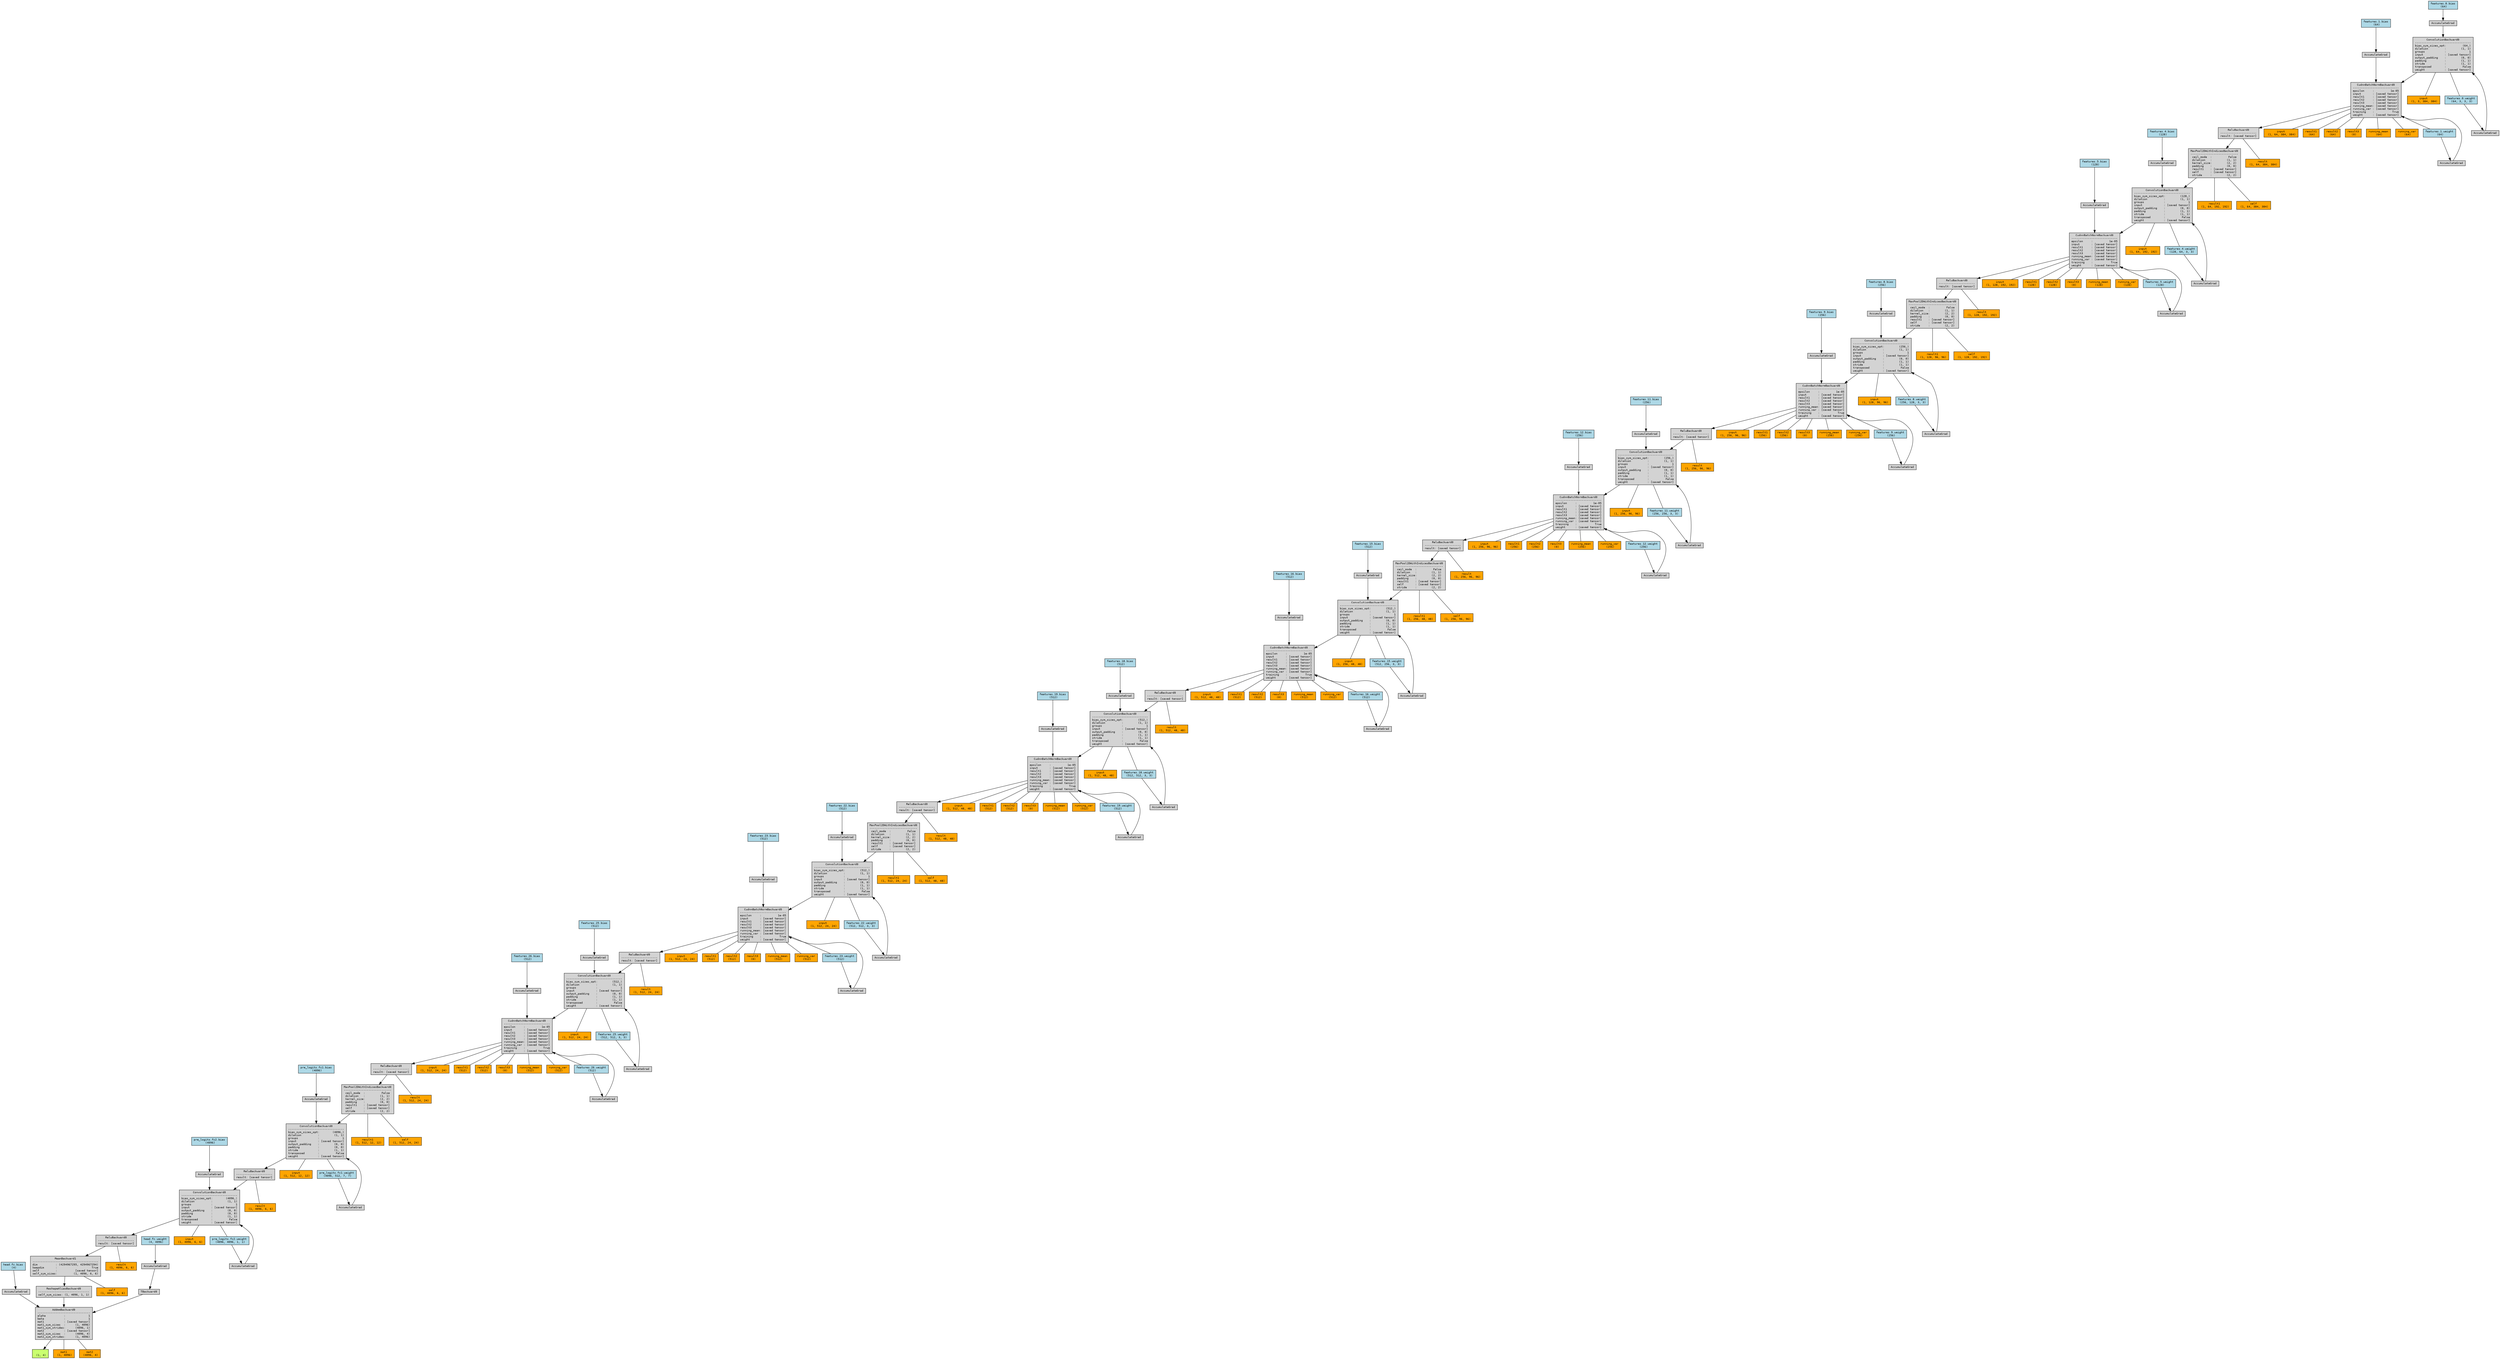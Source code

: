 digraph {
	graph [size="63.75,63.75"]
	node [align=left fontname=monospace fontsize=10 height=0.2 ranksep=0.1 shape=box style=filled]
	3107046514640 [label="
 (1, 4)" fillcolor=darkolivegreen1]
	3107047484496 -> 3107046510560 [dir=none]
	3107046510560 [label="mat1
 (1, 4096)" fillcolor=orange]
	3107047484496 -> 3107046514560 [dir=none]
	3107046514560 [label="mat2
 (4096, 4)" fillcolor=orange]
	3107047484496 [label="AddmmBackward0
--------------------------------
alpha           :              1
beta            :              1
mat1            : [saved tensor]
mat1_sym_sizes  :      (1, 4096)
mat1_sym_strides:      (4096, 1)
mat2            : [saved tensor]
mat2_sym_sizes  :      (4096, 4)
mat2_sym_strides:      (1, 4096)"]
	3107047488192 -> 3107047484496
	3106060824912 [label="head.fc.bias
 (4)" fillcolor=lightblue]
	3106060824912 -> 3107047488192
	3107047488192 [label=AccumulateGrad]
	3107047473696 -> 3107047484496
	3107047473696 [label="ReshapeAliasBackward0
-------------------------------
self_sym_sizes: (1, 4096, 1, 1)"]
	3107047488432 -> 3107047473696
	3107047488432 -> 3107046506640 [dir=none]
	3107046506640 [label="self
 (1, 4096, 6, 6)" fillcolor=orange]
	3107047488432 [label="MeanBackward1
----------------------------------------
dim           : (4294967295, 4294967294)
keepdim       :                     True
self          :           [saved tensor]
self_sym_sizes:          (1, 4096, 6, 6)"]
	3107047473984 -> 3107047488432
	3107047473984 -> 3107046513440 [dir=none]
	3107046513440 [label="result
 (1, 4096, 6, 6)" fillcolor=orange]
	3107047473984 [label="ReluBackward0
----------------------
result: [saved tensor]"]
	3107047473264 -> 3107047473984
	3107047473264 -> 3107046521680 [dir=none]
	3107046521680 [label="input
 (1, 4096, 6, 6)" fillcolor=orange]
	3107047473264 -> 3106060818032 [dir=none]
	3106060818032 [label="weight
 (4096, 4096, 1, 1)" fillcolor=orange]
	3107047473264 [label="ConvolutionBackward0
----------------------------------
bias_sym_sizes_opt:        (4096,)
dilation          :         (1, 1)
groups            :              1
input             : [saved tensor]
output_padding    :         (0, 0)
padding           :         (0, 0)
stride            :         (1, 1)
transposed        :          False
weight            : [saved tensor]"]
	3107047474320 -> 3107047473264
	3107047474320 -> 3107046513280 [dir=none]
	3107046513280 [label="result
 (1, 4096, 6, 6)" fillcolor=orange]
	3107047474320 [label="ReluBackward0
----------------------
result: [saved tensor]"]
	3107047474704 -> 3107047474320
	3107047474704 -> 3107046506560 [dir=none]
	3107046506560 [label="input
 (1, 512, 12, 12)" fillcolor=orange]
	3107047474704 -> 3106060818272 [dir=none]
	3106060818272 [label="weight
 (4096, 512, 7, 7)" fillcolor=orange]
	3107047474704 [label="ConvolutionBackward0
----------------------------------
bias_sym_sizes_opt:        (4096,)
dilation          :         (1, 1)
groups            :              1
input             : [saved tensor]
output_padding    :         (0, 0)
padding           :         (0, 0)
stride            :         (1, 1)
transposed        :          False
weight            : [saved tensor]"]
	3107047474896 -> 3107047474704
	3107047474896 -> 3107046518880 [dir=none]
	3107046518880 [label="result1
 (1, 512, 12, 12)" fillcolor=orange]
	3107047474896 -> 3107046509920 [dir=none]
	3107046509920 [label="self
 (1, 512, 24, 24)" fillcolor=orange]
	3107047474896 [label="MaxPool2DWithIndicesBackward0
-----------------------------
ceil_mode  :          False
dilation   :         (1, 1)
kernel_size:         (2, 2)
padding    :         (0, 0)
result1    : [saved tensor]
self       : [saved tensor]
stride     :         (2, 2)"]
	3107047483488 -> 3107047474896
	3107047483488 -> 3107046516240 [dir=none]
	3107046516240 [label="result
 (1, 512, 24, 24)" fillcolor=orange]
	3107047483488 [label="ReluBackward0
----------------------
result: [saved tensor]"]
	3107047477344 -> 3107047483488
	3107047477344 -> 3107046510080 [dir=none]
	3107046510080 [label="input
 (1, 512, 24, 24)" fillcolor=orange]
	3107047477344 -> 3107046516720 [dir=none]
	3107046516720 [label="result1
 (512)" fillcolor=orange]
	3107047477344 -> 3107046514320 [dir=none]
	3107046514320 [label="result2
 (512)" fillcolor=orange]
	3107047477344 -> 3107046506880 [dir=none]
	3107046506880 [label="result3
 (0)" fillcolor=orange]
	3107047477344 -> 3106060812752 [dir=none]
	3106060812752 [label="running_mean
 (512)" fillcolor=orange]
	3107047477344 -> 3106060818592 [dir=none]
	3106060818592 [label="running_var
 (512)" fillcolor=orange]
	3107047477344 -> 3106060825472 [dir=none]
	3106060825472 [label="weight
 (512)" fillcolor=orange]
	3107047477344 [label="CudnnBatchNormBackward0
----------------------------
epsilon     :          1e-05
input       : [saved tensor]
result1     : [saved tensor]
result2     : [saved tensor]
result3     : [saved tensor]
running_mean: [saved tensor]
running_var : [saved tensor]
training    :           True
weight      : [saved tensor]"]
	3107047476096 -> 3107047477344
	3107047476096 -> 3107046510400 [dir=none]
	3107046510400 [label="input
 (1, 512, 24, 24)" fillcolor=orange]
	3107047476096 -> 3106060812432 [dir=none]
	3106060812432 [label="weight
 (512, 512, 3, 3)" fillcolor=orange]
	3107047476096 [label="ConvolutionBackward0
----------------------------------
bias_sym_sizes_opt:         (512,)
dilation          :         (1, 1)
groups            :              1
input             : [saved tensor]
output_padding    :         (0, 0)
padding           :         (1, 1)
stride            :         (1, 1)
transposed        :          False
weight            : [saved tensor]"]
	3107047476336 -> 3107047476096
	3107047476336 -> 3107046508480 [dir=none]
	3107046508480 [label="result
 (1, 512, 24, 24)" fillcolor=orange]
	3107047476336 [label="ReluBackward0
----------------------
result: [saved tensor]"]
	3107047477056 -> 3107047476336
	3107047477056 -> 3107046510240 [dir=none]
	3107046510240 [label="input
 (1, 512, 24, 24)" fillcolor=orange]
	3107047477056 -> 3107046508160 [dir=none]
	3107046508160 [label="result1
 (512)" fillcolor=orange]
	3107047477056 -> 3107046517120 [dir=none]
	3107046517120 [label="result2
 (512)" fillcolor=orange]
	3107047477056 -> 3107046508320 [dir=none]
	3107046508320 [label="result3
 (0)" fillcolor=orange]
	3107047477056 -> 3106060825872 [dir=none]
	3106060825872 [label="running_mean
 (512)" fillcolor=orange]
	3107047477056 -> 3106060825792 [dir=none]
	3106060825792 [label="running_var
 (512)" fillcolor=orange]
	3107047477056 -> 3106060818752 [dir=none]
	3106060818752 [label="weight
 (512)" fillcolor=orange]
	3107047477056 [label="CudnnBatchNormBackward0
----------------------------
epsilon     :          1e-05
input       : [saved tensor]
result1     : [saved tensor]
result2     : [saved tensor]
result3     : [saved tensor]
running_mean: [saved tensor]
running_var : [saved tensor]
training    :           True
weight      : [saved tensor]"]
	3107047477872 -> 3107047477056
	3107047477872 -> 3107046522080 [dir=none]
	3107046522080 [label="input
 (1, 512, 24, 24)" fillcolor=orange]
	3107047477872 -> 3106060825712 [dir=none]
	3106060825712 [label="weight
 (512, 512, 3, 3)" fillcolor=orange]
	3107047477872 [label="ConvolutionBackward0
----------------------------------
bias_sym_sizes_opt:         (512,)
dilation          :         (1, 1)
groups            :              1
input             : [saved tensor]
output_padding    :         (0, 0)
padding           :         (1, 1)
stride            :         (1, 1)
transposed        :          False
weight            : [saved tensor]"]
	3107047478832 -> 3107047477872
	3107047478832 -> 3107046508640 [dir=none]
	3107046508640 [label="result1
 (1, 512, 24, 24)" fillcolor=orange]
	3107047478832 -> 3107046515120 [dir=none]
	3107046515120 [label="self
 (1, 512, 48, 48)" fillcolor=orange]
	3107047478832 [label="MaxPool2DWithIndicesBackward0
-----------------------------
ceil_mode  :          False
dilation   :         (1, 1)
kernel_size:         (2, 2)
padding    :         (0, 0)
result1    : [saved tensor]
self       : [saved tensor]
stride     :         (2, 2)"]
	3107047485408 -> 3107047478832
	3107047485408 -> 3107046508800 [dir=none]
	3107046508800 [label="result
 (1, 512, 48, 48)" fillcolor=orange]
	3107047485408 [label="ReluBackward0
----------------------
result: [saved tensor]"]
	3107047489248 -> 3107047485408
	3107047489248 -> 3107046513840 [dir=none]
	3107046513840 [label="input
 (1, 512, 48, 48)" fillcolor=orange]
	3107047489248 -> 3106906386928 [dir=none]
	3106906386928 [label="result1
 (512)" fillcolor=orange]
	3107047489248 -> 3107046507520 [dir=none]
	3107046507520 [label="result2
 (512)" fillcolor=orange]
	3107047489248 -> 3107046507200 [dir=none]
	3107046507200 [label="result3
 (0)" fillcolor=orange]
	3107047489248 -> 3106060813232 [dir=none]
	3106060813232 [label="running_mean
 (512)" fillcolor=orange]
	3107047489248 -> 3106060818912 [dir=none]
	3106060818912 [label="running_var
 (512)" fillcolor=orange]
	3107047489248 -> 3106060826112 [dir=none]
	3106060826112 [label="weight
 (512)" fillcolor=orange]
	3107047489248 [label="CudnnBatchNormBackward0
----------------------------
epsilon     :          1e-05
input       : [saved tensor]
result1     : [saved tensor]
result2     : [saved tensor]
result3     : [saved tensor]
running_mean: [saved tensor]
running_var : [saved tensor]
training    :           True
weight      : [saved tensor]"]
	3107047486608 -> 3107047489248
	3107047486608 -> 3107046514480 [dir=none]
	3107046514480 [label="input
 (1, 512, 48, 48)" fillcolor=orange]
	3107047486608 -> 3106060813072 [dir=none]
	3106060813072 [label="weight
 (512, 512, 3, 3)" fillcolor=orange]
	3107047486608 [label="ConvolutionBackward0
----------------------------------
bias_sym_sizes_opt:         (512,)
dilation          :         (1, 1)
groups            :              1
input             : [saved tensor]
output_padding    :         (0, 0)
padding           :         (1, 1)
stride            :         (1, 1)
transposed        :          False
weight            : [saved tensor]"]
	3107047488960 -> 3107047486608
	3107047488960 -> 3107046507680 [dir=none]
	3107046507680 [label="result
 (1, 512, 48, 48)" fillcolor=orange]
	3107047488960 [label="ReluBackward0
----------------------
result: [saved tensor]"]
	3107047487328 -> 3107047488960
	3107047487328 -> 3107046521280 [dir=none]
	3107046521280 [label="input
 (1, 512, 48, 48)" fillcolor=orange]
	3107047487328 -> 3107046512880 [dir=none]
	3107046512880 [label="result1
 (512)" fillcolor=orange]
	3107047487328 -> 3107046507040 [dir=none]
	3107046507040 [label="result2
 (512)" fillcolor=orange]
	3107047487328 -> 3107046522160 [dir=none]
	3107046522160 [label="result3
 (0)" fillcolor=orange]
	3107047487328 -> 3106060826512 [dir=none]
	3106060826512 [label="running_mean
 (512)" fillcolor=orange]
	3107047487328 -> 3106060826272 [dir=none]
	3106060826272 [label="running_var
 (512)" fillcolor=orange]
	3107047487328 -> 3106060819232 [dir=none]
	3106060819232 [label="weight
 (512)" fillcolor=orange]
	3107047487328 [label="CudnnBatchNormBackward0
----------------------------
epsilon     :          1e-05
input       : [saved tensor]
result1     : [saved tensor]
result2     : [saved tensor]
result3     : [saved tensor]
running_mean: [saved tensor]
running_var : [saved tensor]
training    :           True
weight      : [saved tensor]"]
	3107047487280 -> 3107047487328
	3107047487280 -> 3107046513360 [dir=none]
	3107046513360 [label="input
 (1, 256, 48, 48)" fillcolor=orange]
	3107047487280 -> 3106060826192 [dir=none]
	3106060826192 [label="weight
 (512, 256, 3, 3)" fillcolor=orange]
	3107047487280 [label="ConvolutionBackward0
----------------------------------
bias_sym_sizes_opt:         (512,)
dilation          :         (1, 1)
groups            :              1
input             : [saved tensor]
output_padding    :         (0, 0)
padding           :         (1, 1)
stride            :         (1, 1)
transposed        :          False
weight            : [saved tensor]"]
	3107047486368 -> 3107047487280
	3107047486368 -> 3107046509600 [dir=none]
	3107046509600 [label="result1
 (1, 256, 48, 48)" fillcolor=orange]
	3107047486368 -> 3107046514800 [dir=none]
	3107046514800 [label="self
 (1, 256, 96, 96)" fillcolor=orange]
	3107047486368 [label="MaxPool2DWithIndicesBackward0
-----------------------------
ceil_mode  :          False
dilation   :         (1, 1)
kernel_size:         (2, 2)
padding    :         (0, 0)
result1    : [saved tensor]
self       : [saved tensor]
stride     :         (2, 2)"]
	3107047485792 -> 3107047486368
	3107047485792 -> 3107046514160 [dir=none]
	3107046514160 [label="result
 (1, 256, 96, 96)" fillcolor=orange]
	3107047485792 [label="ReluBackward0
----------------------
result: [saved tensor]"]
	3107047484016 -> 3107047485792
	3107047484016 -> 3107046514000 [dir=none]
	3107046514000 [label="input
 (1, 256, 96, 96)" fillcolor=orange]
	3107047484016 -> 3107046522800 [dir=none]
	3107046522800 [label="result1
 (256)" fillcolor=orange]
	3107047484016 -> 3107046507360 [dir=none]
	3107046507360 [label="result2
 (256)" fillcolor=orange]
	3107047484016 -> 3107046511200 [dir=none]
	3107046511200 [label="result3
 (0)" fillcolor=orange]
	3107047484016 -> 3106060813712 [dir=none]
	3106060813712 [label="running_mean
 (256)" fillcolor=orange]
	3107047484016 -> 3106060819552 [dir=none]
	3106060819552 [label="running_var
 (256)" fillcolor=orange]
	3107047484016 -> 3106060826432 [dir=none]
	3106060826432 [label="weight
 (256)" fillcolor=orange]
	3107047484016 [label="CudnnBatchNormBackward0
----------------------------
epsilon     :          1e-05
input       : [saved tensor]
result1     : [saved tensor]
result2     : [saved tensor]
result3     : [saved tensor]
running_mean: [saved tensor]
running_var : [saved tensor]
training    :           True
weight      : [saved tensor]"]
	3107047484352 -> 3107047484016
	3107047484352 -> 3107046511440 [dir=none]
	3107046511440 [label="input
 (1, 256, 96, 96)" fillcolor=orange]
	3107047484352 -> 3106060813392 [dir=none]
	3106060813392 [label="weight
 (256, 256, 3, 3)" fillcolor=orange]
	3107047484352 [label="ConvolutionBackward0
----------------------------------
bias_sym_sizes_opt:         (256,)
dilation          :         (1, 1)
groups            :              1
input             : [saved tensor]
output_padding    :         (0, 0)
padding           :         (1, 1)
stride            :         (1, 1)
transposed        :          False
weight            : [saved tensor]"]
	3107047484112 -> 3107047484352
	3107047484112 -> 3107046517600 [dir=none]
	3107046517600 [label="result
 (1, 256, 96, 96)" fillcolor=orange]
	3107047484112 [label="ReluBackward0
----------------------
result: [saved tensor]"]
	3107047483392 -> 3107047484112
	3107047483392 -> 3107046521840 [dir=none]
	3107046521840 [label="input
 (1, 256, 96, 96)" fillcolor=orange]
	3107047483392 -> 3107046518240 [dir=none]
	3107046518240 [label="result1
 (256)" fillcolor=orange]
	3107047483392 -> 3107046506720 [dir=none]
	3107046506720 [label="result2
 (256)" fillcolor=orange]
	3107047483392 -> 3107046520960 [dir=none]
	3107046520960 [label="result3
 (0)" fillcolor=orange]
	3107047483392 -> 3106060820112 [dir=none]
	3106060820112 [label="running_mean
 (256)" fillcolor=orange]
	3107047483392 -> 3106060826752 [dir=none]
	3106060826752 [label="running_var
 (256)" fillcolor=orange]
	3107047483392 -> 3106060819712 [dir=none]
	3106060819712 [label="weight
 (256)" fillcolor=orange]
	3107047483392 [label="CudnnBatchNormBackward0
----------------------------
epsilon     :          1e-05
input       : [saved tensor]
result1     : [saved tensor]
result2     : [saved tensor]
result3     : [saved tensor]
running_mean: [saved tensor]
running_var : [saved tensor]
training    :           True
weight      : [saved tensor]"]
	3107047482192 -> 3107047483392
	3107047482192 -> 3107046511920 [dir=none]
	3107046511920 [label="input
 (1, 128, 96, 96)" fillcolor=orange]
	3107047482192 -> 3106060826672 [dir=none]
	3106060826672 [label="weight
 (256, 128, 3, 3)" fillcolor=orange]
	3107047482192 [label="ConvolutionBackward0
----------------------------------
bias_sym_sizes_opt:         (256,)
dilation          :         (1, 1)
groups            :              1
input             : [saved tensor]
output_padding    :         (0, 0)
padding           :         (1, 1)
stride            :         (1, 1)
transposed        :          False
weight            : [saved tensor]"]
	3107047481376 -> 3107047482192
	3107047481376 -> 3107046517920 [dir=none]
	3107046517920 [label="result1
 (1, 128, 96, 96)" fillcolor=orange]
	3107047481376 -> 3107046518400 [dir=none]
	3107046518400 [label="self
 (1, 128, 192, 192)" fillcolor=orange]
	3107047481376 [label="MaxPool2DWithIndicesBackward0
-----------------------------
ceil_mode  :          False
dilation   :         (1, 1)
kernel_size:         (2, 2)
padding    :         (0, 0)
result1    : [saved tensor]
self       : [saved tensor]
stride     :         (2, 2)"]
	3107047481712 -> 3107047481376
	3107047481712 -> 3107046511120 [dir=none]
	3107046511120 [label="result
 (1, 128, 192, 192)" fillcolor=orange]
	3107047481712 [label="ReluBackward0
----------------------
result: [saved tensor]"]
	3107047482816 -> 3107047481712
	3107047482816 -> 3107046512160 [dir=none]
	3107046512160 [label="input
 (1, 128, 192, 192)" fillcolor=orange]
	3107047482816 -> 3107046510960 [dir=none]
	3107046510960 [label="result1
 (128)" fillcolor=orange]
	3107047482816 -> 3107046509360 [dir=none]
	3107046509360 [label="result2
 (128)" fillcolor=orange]
	3107047482816 -> 3107046512960 [dir=none]
	3107046512960 [label="result3
 (0)" fillcolor=orange]
	3107047482816 -> 3107046510640 [dir=none]
	3107046510640 [label="running_mean
 (128)" fillcolor=orange]
	3107047482816 -> 3107046452144 [dir=none]
	3107046452144 [label="running_var
 (128)" fillcolor=orange]
	3107047482816 -> 3106060820032 [dir=none]
	3106060820032 [label="weight
 (128)" fillcolor=orange]
	3107047482816 [label="CudnnBatchNormBackward0
----------------------------
epsilon     :          1e-05
input       : [saved tensor]
result1     : [saved tensor]
result2     : [saved tensor]
result3     : [saved tensor]
running_mean: [saved tensor]
running_var : [saved tensor]
training    :           True
weight      : [saved tensor]"]
	3107047482000 -> 3107047482816
	3107047482000 -> 3107046517440 [dir=none]
	3107046517440 [label="input
 (1, 64, 192, 192)" fillcolor=orange]
	3107047482000 -> 3106060813872 [dir=none]
	3106060813872 [label="weight
 (128, 64, 3, 3)" fillcolor=orange]
	3107047482000 [label="ConvolutionBackward0
----------------------------------
bias_sym_sizes_opt:         (128,)
dilation          :         (1, 1)
groups            :              1
input             : [saved tensor]
output_padding    :         (0, 0)
padding           :         (1, 1)
stride            :         (1, 1)
transposed        :          False
weight            : [saved tensor]"]
	3107047481088 -> 3107047482000
	3107047481088 -> 3107046508560 [dir=none]
	3107046508560 [label="result1
 (1, 64, 192, 192)" fillcolor=orange]
	3107047481088 -> 3107046512240 [dir=none]
	3107046512240 [label="self
 (1, 64, 384, 384)" fillcolor=orange]
	3107047481088 [label="MaxPool2DWithIndicesBackward0
-----------------------------
ceil_mode  :          False
dilation   :         (1, 1)
kernel_size:         (2, 2)
padding    :         (0, 0)
result1    : [saved tensor]
self       : [saved tensor]
stride     :         (2, 2)"]
	3107047482672 -> 3107047481088
	3107047482672 -> 3107046521360 [dir=none]
	3107046521360 [label="result
 (1, 64, 384, 384)" fillcolor=orange]
	3107047482672 [label="ReluBackward0
----------------------
result: [saved tensor]"]
	3107047481616 -> 3107047482672
	3107047481616 -> 3107046521440 [dir=none]
	3107046521440 [label="input
 (1, 64, 384, 384)" fillcolor=orange]
	3107047481616 -> 3107046518640 [dir=none]
	3107046518640 [label="result1
 (64)" fillcolor=orange]
	3107047481616 -> 3107046511600 [dir=none]
	3107046511600 [label="result2
 (64)" fillcolor=orange]
	3107047481616 -> 3107046510720 [dir=none]
	3107046510720 [label="result3
 (0)" fillcolor=orange]
	3107047481616 -> 3107046513760 [dir=none]
	3107046513760 [label="running_mean
 (64)" fillcolor=orange]
	3107047481616 -> 3106060827152 [dir=none]
	3106060827152 [label="running_var
 (64)" fillcolor=orange]
	3107047481616 -> 3106060814032 [dir=none]
	3106060814032 [label="weight
 (64)" fillcolor=orange]
	3107047481616 [label="CudnnBatchNormBackward0
----------------------------
epsilon     :          1e-05
input       : [saved tensor]
result1     : [saved tensor]
result2     : [saved tensor]
result3     : [saved tensor]
running_mean: [saved tensor]
running_var : [saved tensor]
training    :           True
weight      : [saved tensor]"]
	3107047488624 -> 3107047481616
	3107047488624 -> 3107046517760 [dir=none]
	3107046517760 [label="input
 (1, 3, 384, 384)" fillcolor=orange]
	3107047488624 -> 3106060820272 [dir=none]
	3106060820272 [label="weight
 (64, 3, 3, 3)" fillcolor=orange]
	3107047488624 [label="ConvolutionBackward0
----------------------------------
bias_sym_sizes_opt:          (64,)
dilation          :         (1, 1)
groups            :              1
input             : [saved tensor]
output_padding    :         (0, 0)
padding           :         (1, 1)
stride            :         (1, 1)
transposed        :          False
weight            : [saved tensor]"]
	3107047484592 -> 3107047488624
	3106060820272 [label="features.0.weight
 (64, 3, 3, 3)" fillcolor=lightblue]
	3106060820272 -> 3107047484592
	3107047484592 [label=AccumulateGrad]
	3107047488720 -> 3107047488624
	3106060820192 [label="features.0.bias
 (64)" fillcolor=lightblue]
	3106060820192 -> 3107047488720
	3107047488720 [label=AccumulateGrad]
	3107047473504 -> 3107047481616
	3106060814032 [label="features.1.weight
 (64)" fillcolor=lightblue]
	3106060814032 -> 3107047473504
	3107047473504 [label=AccumulateGrad]
	3107047482528 -> 3107047481616
	3106060813952 [label="features.1.bias
 (64)" fillcolor=lightblue]
	3106060813952 -> 3107047482528
	3107047482528 [label=AccumulateGrad]
	3107047481664 -> 3107047482000
	3106060813872 [label="features.4.weight
 (128, 64, 3, 3)" fillcolor=lightblue]
	3106060813872 -> 3107047481664
	3107047481664 [label=AccumulateGrad]
	3107047481904 -> 3107047482000
	3106060813792 [label="features.4.bias
 (128)" fillcolor=lightblue]
	3106060813792 -> 3107047481904
	3107047481904 [label=AccumulateGrad]
	3107047482768 -> 3107047482816
	3106060820032 [label="features.5.weight
 (128)" fillcolor=lightblue]
	3106060820032 -> 3107047482768
	3107047482768 [label=AccumulateGrad]
	3107047481040 -> 3107047482816
	3106060826832 [label="features.5.bias
 (128)" fillcolor=lightblue]
	3106060826832 -> 3107047481040
	3107047481040 [label=AccumulateGrad]
	3107047481184 -> 3107047482192
	3106060826672 [label="features.8.weight
 (256, 128, 3, 3)" fillcolor=lightblue]
	3106060826672 -> 3107047481184
	3107047481184 [label=AccumulateGrad]
	3107047481328 -> 3107047482192
	3106060819792 [label="features.8.bias
 (256)" fillcolor=lightblue]
	3106060819792 -> 3107047481328
	3107047481328 [label=AccumulateGrad]
	3107047482096 -> 3107047483392
	3106060819712 [label="features.9.weight
 (256)" fillcolor=lightblue]
	3106060819712 -> 3107047482096
	3107047482096 [label=AccumulateGrad]
	3107047482048 -> 3107047483392
	3106060813552 [label="features.9.bias
 (256)" fillcolor=lightblue]
	3106060813552 -> 3107047482048
	3107047482048 [label=AccumulateGrad]
	3107047482864 -> 3107047484352
	3106060813392 [label="features.11.weight
 (256, 256, 3, 3)" fillcolor=lightblue]
	3106060813392 -> 3107047482864
	3107047482864 [label=AccumulateGrad]
	3107047483008 -> 3107047484352
	3106060813312 [label="features.11.bias
 (256)" fillcolor=lightblue]
	3106060813312 -> 3107047483008
	3107047483008 [label=AccumulateGrad]
	3107047483776 -> 3107047484016
	3106060826432 [label="features.12.weight
 (256)" fillcolor=lightblue]
	3106060826432 -> 3107047483776
	3107047483776 [label=AccumulateGrad]
	3107047485600 -> 3107047484016
	3106060826352 [label="features.12.bias
 (256)" fillcolor=lightblue]
	3106060826352 -> 3107047485600
	3107047485600 [label=AccumulateGrad]
	3107047486320 -> 3107047487280
	3106060826192 [label="features.15.weight
 (512, 256, 3, 3)" fillcolor=lightblue]
	3106060826192 -> 3107047486320
	3107047486320 [label=AccumulateGrad]
	3107047486224 -> 3107047487280
	3106060819312 [label="features.15.bias
 (512)" fillcolor=lightblue]
	3106060819312 -> 3107047486224
	3107047486224 [label=AccumulateGrad]
	3107047487472 -> 3107047487328
	3106060819232 [label="features.16.weight
 (512)" fillcolor=lightblue]
	3106060819232 -> 3107047487472
	3107047487472 [label=AccumulateGrad]
	3107047487568 -> 3107047487328
	3106060812912 [label="features.16.bias
 (512)" fillcolor=lightblue]
	3106060812912 -> 3107047487568
	3107047487568 [label=AccumulateGrad]
	3107047487952 -> 3107047486608
	3106060813072 [label="features.18.weight
 (512, 512, 3, 3)" fillcolor=lightblue]
	3106060813072 -> 3107047487952
	3107047487952 [label=AccumulateGrad]
	3107047489344 -> 3107047486608
	3106060812992 [label="features.18.bias
 (512)" fillcolor=lightblue]
	3106060812992 -> 3107047489344
	3107047489344 [label=AccumulateGrad]
	3107047486752 -> 3107047489248
	3106060826112 [label="features.19.weight
 (512)" fillcolor=lightblue]
	3106060826112 -> 3107047486752
	3107047486752 [label=AccumulateGrad]
	3107047478256 -> 3107047489248
	3106060826032 [label="features.19.bias
 (512)" fillcolor=lightblue]
	3106060826032 -> 3107047478256
	3107047478256 [label=AccumulateGrad]
	3107047478784 -> 3107047477872
	3106060825712 [label="features.22.weight
 (512, 512, 3, 3)" fillcolor=lightblue]
	3106060825712 -> 3107047478784
	3107047478784 [label=AccumulateGrad]
	3107047477728 -> 3107047477872
	3106060818832 [label="features.22.bias
 (512)" fillcolor=lightblue]
	3106060818832 -> 3107047477728
	3107047477728 [label=AccumulateGrad]
	3107047477968 -> 3107047477056
	3106060818752 [label="features.23.weight
 (512)" fillcolor=lightblue]
	3106060818752 -> 3107047477968
	3107047477968 [label=AccumulateGrad]
	3107047478592 -> 3107047477056
	3106060812592 [label="features.23.bias
 (512)" fillcolor=lightblue]
	3106060812592 -> 3107047478592
	3107047478592 [label=AccumulateGrad]
	3107047476480 -> 3107047476096
	3106060812432 [label="features.25.weight
 (512, 512, 3, 3)" fillcolor=lightblue]
	3106060812432 -> 3107047476480
	3107047476480 [label=AccumulateGrad]
	3107047476624 -> 3107047476096
	3106060812352 [label="features.25.bias
 (512)" fillcolor=lightblue]
	3106060812352 -> 3107047476624
	3107047476624 [label=AccumulateGrad]
	3107047477200 -> 3107047477344
	3106060825472 [label="features.26.weight
 (512)" fillcolor=lightblue]
	3106060825472 -> 3107047477200
	3107047477200 [label=AccumulateGrad]
	3107047475904 -> 3107047477344
	3106060825392 [label="features.26.bias
 (512)" fillcolor=lightblue]
	3106060825392 -> 3107047475904
	3107047475904 [label=AccumulateGrad]
	3107047474992 -> 3107047474704
	3106060818272 [label="pre_logits.fc1.weight
 (4096, 512, 7, 7)" fillcolor=lightblue]
	3106060818272 -> 3107047474992
	3107047474992 [label=AccumulateGrad]
	3107047474464 -> 3107047474704
	3106060824992 [label="pre_logits.fc1.bias
 (4096)" fillcolor=lightblue]
	3106060824992 -> 3107047474464
	3107047474464 [label=AccumulateGrad]
	3107047474656 -> 3107047473264
	3106060818032 [label="pre_logits.fc2.weight
 (4096, 4096, 1, 1)" fillcolor=lightblue]
	3106060818032 -> 3107047474656
	3107047474656 [label=AccumulateGrad]
	3107047488576 -> 3107047473264
	3106060817952 [label="pre_logits.fc2.bias
 (4096)" fillcolor=lightblue]
	3106060817952 -> 3107047488576
	3107047488576 [label=AccumulateGrad]
	3107047488480 -> 3107047484496
	3107047488480 [label=TBackward0]
	3107047473840 -> 3107047488480
	3107046452624 [label="head.fc.weight
 (4, 4096)" fillcolor=lightblue]
	3107046452624 -> 3107047473840
	3107047473840 [label=AccumulateGrad]
	3107047484496 -> 3107046514640
}
